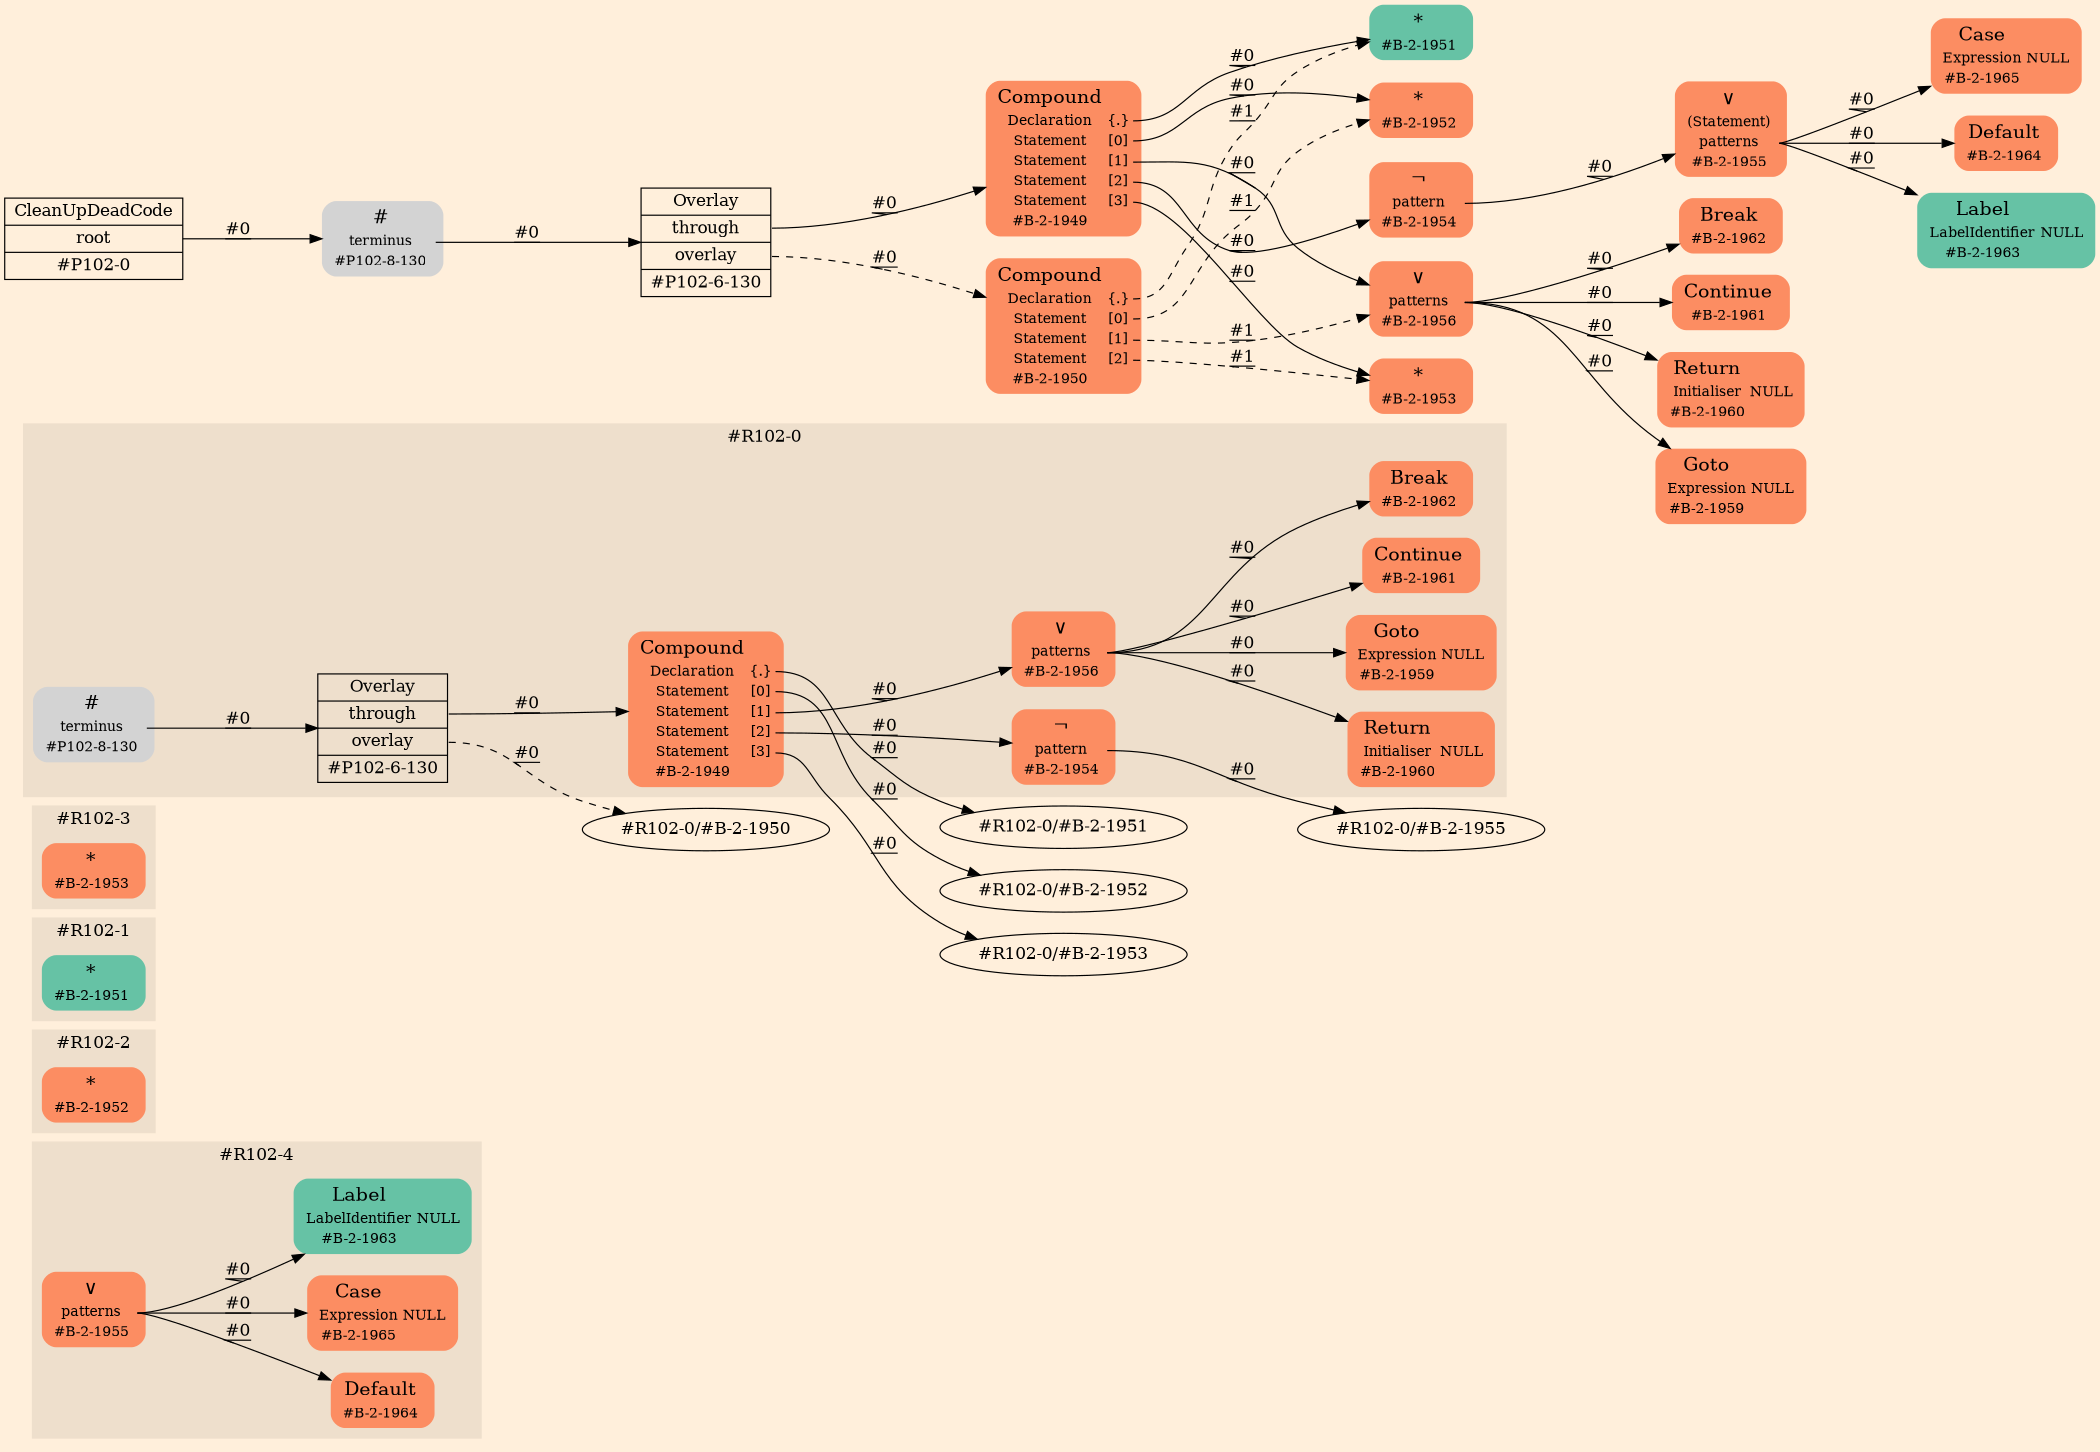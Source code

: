 digraph Inferno {
graph [
rankdir = "LR"
ranksep = 1.0
size = "14,20"
bgcolor = antiquewhite1
color = black
fontcolor = black
];
node [
];
subgraph "cluster#R102-4" {
label = "#R102-4"
style = "filled"
color = antiquewhite2
"#R102-4/#B-2-1963" [
shape = "plaintext"
fillcolor = "/set28/1"
label = <<TABLE BORDER="0" CELLBORDER="0" CELLSPACING="0">
 <TR>
  <TD><FONT POINT-SIZE="16.0">Label</FONT></TD>
  <TD></TD>
 </TR>
 <TR>
  <TD>LabelIdentifier</TD>
  <TD PORT="port0">NULL</TD>
 </TR>
 <TR>
  <TD>#B-2-1963</TD>
  <TD PORT="port1"></TD>
 </TR>
</TABLE>>
style = "rounded,filled"
fontsize = "12"
];
"#R102-4/#B-2-1964" [
shape = "plaintext"
fillcolor = "/set28/2"
label = <<TABLE BORDER="0" CELLBORDER="0" CELLSPACING="0">
 <TR>
  <TD><FONT POINT-SIZE="16.0">Default</FONT></TD>
  <TD></TD>
 </TR>
 <TR>
  <TD>#B-2-1964</TD>
  <TD PORT="port0"></TD>
 </TR>
</TABLE>>
style = "rounded,filled"
fontsize = "12"
];
"#R102-4/#B-2-1955" [
shape = "plaintext"
fillcolor = "/set28/2"
label = <<TABLE BORDER="0" CELLBORDER="0" CELLSPACING="0">
 <TR>
  <TD><FONT POINT-SIZE="16.0">∨</FONT></TD>
  <TD></TD>
 </TR>
 <TR>
  <TD>patterns</TD>
  <TD PORT="port0"></TD>
 </TR>
 <TR>
  <TD>#B-2-1955</TD>
  <TD PORT="port1"></TD>
 </TR>
</TABLE>>
style = "rounded,filled"
fontsize = "12"
];
"#R102-4/#B-2-1965" [
shape = "plaintext"
fillcolor = "/set28/2"
label = <<TABLE BORDER="0" CELLBORDER="0" CELLSPACING="0">
 <TR>
  <TD><FONT POINT-SIZE="16.0">Case</FONT></TD>
  <TD></TD>
 </TR>
 <TR>
  <TD>Expression</TD>
  <TD PORT="port0">NULL</TD>
 </TR>
 <TR>
  <TD>#B-2-1965</TD>
  <TD PORT="port1"></TD>
 </TR>
</TABLE>>
style = "rounded,filled"
fontsize = "12"
];
}
"#R102-4/#B-2-1955":port0 -> "#R102-4/#B-2-1965" [style="solid"
label = "#0"
decorate = true
color = black
fontcolor = black
];
"#R102-4/#B-2-1955":port0 -> "#R102-4/#B-2-1964" [style="solid"
label = "#0"
decorate = true
color = black
fontcolor = black
];
"#R102-4/#B-2-1955":port0 -> "#R102-4/#B-2-1963" [style="solid"
label = "#0"
decorate = true
color = black
fontcolor = black
];
subgraph "cluster#R102-2" {
label = "#R102-2"
style = "filled"
color = antiquewhite2
"#R102-2/#B-2-1952" [
shape = "plaintext"
fillcolor = "/set28/2"
label = <<TABLE BORDER="0" CELLBORDER="0" CELLSPACING="0">
 <TR>
  <TD><FONT POINT-SIZE="16.0">*</FONT></TD>
  <TD></TD>
 </TR>
 <TR>
  <TD>#B-2-1952</TD>
  <TD PORT="port0"></TD>
 </TR>
</TABLE>>
style = "rounded,filled"
fontsize = "12"
];
}
subgraph "cluster#R102-1" {
label = "#R102-1"
style = "filled"
color = antiquewhite2
"#R102-1/#B-2-1951" [
shape = "plaintext"
fillcolor = "/set28/1"
label = <<TABLE BORDER="0" CELLBORDER="0" CELLSPACING="0">
 <TR>
  <TD><FONT POINT-SIZE="16.0">*</FONT></TD>
  <TD></TD>
 </TR>
 <TR>
  <TD>#B-2-1951</TD>
  <TD PORT="port0"></TD>
 </TR>
</TABLE>>
style = "rounded,filled"
fontsize = "12"
];
}
subgraph "cluster#R102-3" {
label = "#R102-3"
style = "filled"
color = antiquewhite2
"#R102-3/#B-2-1953" [
shape = "plaintext"
fillcolor = "/set28/2"
label = <<TABLE BORDER="0" CELLBORDER="0" CELLSPACING="0">
 <TR>
  <TD><FONT POINT-SIZE="16.0">*</FONT></TD>
  <TD></TD>
 </TR>
 <TR>
  <TD>#B-2-1953</TD>
  <TD PORT="port0"></TD>
 </TR>
</TABLE>>
style = "rounded,filled"
fontsize = "12"
];
}
subgraph "cluster#R102-0" {
label = "#R102-0"
style = "filled"
color = antiquewhite2
"#R102-0/#B-2-1954" [
shape = "plaintext"
fillcolor = "/set28/2"
label = <<TABLE BORDER="0" CELLBORDER="0" CELLSPACING="0">
 <TR>
  <TD><FONT POINT-SIZE="16.0">¬</FONT></TD>
  <TD></TD>
 </TR>
 <TR>
  <TD>pattern</TD>
  <TD PORT="port0"></TD>
 </TR>
 <TR>
  <TD>#B-2-1954</TD>
  <TD PORT="port1"></TD>
 </TR>
</TABLE>>
style = "rounded,filled"
fontsize = "12"
];
"#R102-0/#B-2-1960" [
shape = "plaintext"
fillcolor = "/set28/2"
label = <<TABLE BORDER="0" CELLBORDER="0" CELLSPACING="0">
 <TR>
  <TD><FONT POINT-SIZE="16.0">Return</FONT></TD>
  <TD></TD>
 </TR>
 <TR>
  <TD>Initialiser</TD>
  <TD PORT="port0">NULL</TD>
 </TR>
 <TR>
  <TD>#B-2-1960</TD>
  <TD PORT="port1"></TD>
 </TR>
</TABLE>>
style = "rounded,filled"
fontsize = "12"
];
"#R102-0/#P102-6-130" [
shape = "record"
fillcolor = antiquewhite2
label = "<fixed> Overlay | <port0> through | <port1> overlay | <port2> #P102-6-130"
style = "filled"
fontsize = "14"
color = black
fontcolor = black
];
"#R102-0/#P102-8-130" [
shape = "plaintext"
label = <<TABLE BORDER="0" CELLBORDER="0" CELLSPACING="0">
 <TR>
  <TD><FONT POINT-SIZE="16.0">#</FONT></TD>
  <TD></TD>
 </TR>
 <TR>
  <TD>terminus</TD>
  <TD PORT="port0"></TD>
 </TR>
 <TR>
  <TD>#P102-8-130</TD>
  <TD PORT="port1"></TD>
 </TR>
</TABLE>>
style = "rounded,filled"
fontsize = "12"
];
"#R102-0/#B-2-1959" [
shape = "plaintext"
fillcolor = "/set28/2"
label = <<TABLE BORDER="0" CELLBORDER="0" CELLSPACING="0">
 <TR>
  <TD><FONT POINT-SIZE="16.0">Goto</FONT></TD>
  <TD></TD>
 </TR>
 <TR>
  <TD>Expression</TD>
  <TD PORT="port0">NULL</TD>
 </TR>
 <TR>
  <TD>#B-2-1959</TD>
  <TD PORT="port1"></TD>
 </TR>
</TABLE>>
style = "rounded,filled"
fontsize = "12"
];
"#R102-0/#B-2-1956" [
shape = "plaintext"
fillcolor = "/set28/2"
label = <<TABLE BORDER="0" CELLBORDER="0" CELLSPACING="0">
 <TR>
  <TD><FONT POINT-SIZE="16.0">∨</FONT></TD>
  <TD></TD>
 </TR>
 <TR>
  <TD>patterns</TD>
  <TD PORT="port0"></TD>
 </TR>
 <TR>
  <TD>#B-2-1956</TD>
  <TD PORT="port1"></TD>
 </TR>
</TABLE>>
style = "rounded,filled"
fontsize = "12"
];
"#R102-0/#B-2-1949" [
shape = "plaintext"
fillcolor = "/set28/2"
label = <<TABLE BORDER="0" CELLBORDER="0" CELLSPACING="0">
 <TR>
  <TD><FONT POINT-SIZE="16.0">Compound</FONT></TD>
  <TD></TD>
 </TR>
 <TR>
  <TD>Declaration</TD>
  <TD PORT="port0">{.}</TD>
 </TR>
 <TR>
  <TD>Statement</TD>
  <TD PORT="port1">[0]</TD>
 </TR>
 <TR>
  <TD>Statement</TD>
  <TD PORT="port2">[1]</TD>
 </TR>
 <TR>
  <TD>Statement</TD>
  <TD PORT="port3">[2]</TD>
 </TR>
 <TR>
  <TD>Statement</TD>
  <TD PORT="port4">[3]</TD>
 </TR>
 <TR>
  <TD>#B-2-1949</TD>
  <TD PORT="port5"></TD>
 </TR>
</TABLE>>
style = "rounded,filled"
fontsize = "12"
];
"#R102-0/#B-2-1961" [
shape = "plaintext"
fillcolor = "/set28/2"
label = <<TABLE BORDER="0" CELLBORDER="0" CELLSPACING="0">
 <TR>
  <TD><FONT POINT-SIZE="16.0">Continue</FONT></TD>
  <TD></TD>
 </TR>
 <TR>
  <TD>#B-2-1961</TD>
  <TD PORT="port0"></TD>
 </TR>
</TABLE>>
style = "rounded,filled"
fontsize = "12"
];
"#R102-0/#B-2-1962" [
shape = "plaintext"
fillcolor = "/set28/2"
label = <<TABLE BORDER="0" CELLBORDER="0" CELLSPACING="0">
 <TR>
  <TD><FONT POINT-SIZE="16.0">Break</FONT></TD>
  <TD></TD>
 </TR>
 <TR>
  <TD>#B-2-1962</TD>
  <TD PORT="port0"></TD>
 </TR>
</TABLE>>
style = "rounded,filled"
fontsize = "12"
];
}
"#R102-0/#B-2-1954":port0 -> "#R102-0/#B-2-1955" [style="solid"
label = "#0"
decorate = true
color = black
fontcolor = black
];
"#R102-0/#P102-6-130":port0 -> "#R102-0/#B-2-1949" [style="solid"
label = "#0"
decorate = true
color = black
fontcolor = black
];
"#R102-0/#P102-6-130":port1 -> "#R102-0/#B-2-1950" [style="dashed"
label = "#0"
decorate = true
color = black
fontcolor = black
];
"#R102-0/#P102-8-130":port0 -> "#R102-0/#P102-6-130" [style="solid"
label = "#0"
decorate = true
color = black
fontcolor = black
];
"#R102-0/#B-2-1956":port0 -> "#R102-0/#B-2-1962" [style="solid"
label = "#0"
decorate = true
color = black
fontcolor = black
];
"#R102-0/#B-2-1956":port0 -> "#R102-0/#B-2-1961" [style="solid"
label = "#0"
decorate = true
color = black
fontcolor = black
];
"#R102-0/#B-2-1956":port0 -> "#R102-0/#B-2-1960" [style="solid"
label = "#0"
decorate = true
color = black
fontcolor = black
];
"#R102-0/#B-2-1956":port0 -> "#R102-0/#B-2-1959" [style="solid"
label = "#0"
decorate = true
color = black
fontcolor = black
];
"#R102-0/#B-2-1949":port0 -> "#R102-0/#B-2-1951" [style="solid"
label = "#0"
decorate = true
color = black
fontcolor = black
];
"#R102-0/#B-2-1949":port1 -> "#R102-0/#B-2-1952" [style="solid"
label = "#0"
decorate = true
color = black
fontcolor = black
];
"#R102-0/#B-2-1949":port2 -> "#R102-0/#B-2-1956" [style="solid"
label = "#0"
decorate = true
color = black
fontcolor = black
];
"#R102-0/#B-2-1949":port3 -> "#R102-0/#B-2-1954" [style="solid"
label = "#0"
decorate = true
color = black
fontcolor = black
];
"#R102-0/#B-2-1949":port4 -> "#R102-0/#B-2-1953" [style="solid"
label = "#0"
decorate = true
color = black
fontcolor = black
];
"CR#P102-0" [
shape = "record"
fillcolor = antiquewhite1
label = "<fixed> CleanUpDeadCode | <port0> root | <port1> #P102-0"
style = "filled"
fontsize = "14"
color = black
fontcolor = black
];
"#P102-8-130" [
shape = "plaintext"
label = <<TABLE BORDER="0" CELLBORDER="0" CELLSPACING="0">
 <TR>
  <TD><FONT POINT-SIZE="16.0">#</FONT></TD>
  <TD></TD>
 </TR>
 <TR>
  <TD>terminus</TD>
  <TD PORT="port0"></TD>
 </TR>
 <TR>
  <TD>#P102-8-130</TD>
  <TD PORT="port1"></TD>
 </TR>
</TABLE>>
style = "rounded,filled"
fontsize = "12"
];
"#P102-6-130" [
shape = "record"
fillcolor = antiquewhite1
label = "<fixed> Overlay | <port0> through | <port1> overlay | <port2> #P102-6-130"
style = "filled"
fontsize = "14"
color = black
fontcolor = black
];
"#B-2-1949" [
shape = "plaintext"
fillcolor = "/set28/2"
label = <<TABLE BORDER="0" CELLBORDER="0" CELLSPACING="0">
 <TR>
  <TD><FONT POINT-SIZE="16.0">Compound</FONT></TD>
  <TD></TD>
 </TR>
 <TR>
  <TD>Declaration</TD>
  <TD PORT="port0">{.}</TD>
 </TR>
 <TR>
  <TD>Statement</TD>
  <TD PORT="port1">[0]</TD>
 </TR>
 <TR>
  <TD>Statement</TD>
  <TD PORT="port2">[1]</TD>
 </TR>
 <TR>
  <TD>Statement</TD>
  <TD PORT="port3">[2]</TD>
 </TR>
 <TR>
  <TD>Statement</TD>
  <TD PORT="port4">[3]</TD>
 </TR>
 <TR>
  <TD>#B-2-1949</TD>
  <TD PORT="port5"></TD>
 </TR>
</TABLE>>
style = "rounded,filled"
fontsize = "12"
];
"#B-2-1951" [
shape = "plaintext"
fillcolor = "/set28/1"
label = <<TABLE BORDER="0" CELLBORDER="0" CELLSPACING="0">
 <TR>
  <TD><FONT POINT-SIZE="16.0">*</FONT></TD>
  <TD></TD>
 </TR>
 <TR>
  <TD>#B-2-1951</TD>
  <TD PORT="port0"></TD>
 </TR>
</TABLE>>
style = "rounded,filled"
fontsize = "12"
];
"#B-2-1952" [
shape = "plaintext"
fillcolor = "/set28/2"
label = <<TABLE BORDER="0" CELLBORDER="0" CELLSPACING="0">
 <TR>
  <TD><FONT POINT-SIZE="16.0">*</FONT></TD>
  <TD></TD>
 </TR>
 <TR>
  <TD>#B-2-1952</TD>
  <TD PORT="port0"></TD>
 </TR>
</TABLE>>
style = "rounded,filled"
fontsize = "12"
];
"#B-2-1956" [
shape = "plaintext"
fillcolor = "/set28/2"
label = <<TABLE BORDER="0" CELLBORDER="0" CELLSPACING="0">
 <TR>
  <TD><FONT POINT-SIZE="16.0">∨</FONT></TD>
  <TD></TD>
 </TR>
 <TR>
  <TD>patterns</TD>
  <TD PORT="port0"></TD>
 </TR>
 <TR>
  <TD>#B-2-1956</TD>
  <TD PORT="port1"></TD>
 </TR>
</TABLE>>
style = "rounded,filled"
fontsize = "12"
];
"#B-2-1962" [
shape = "plaintext"
fillcolor = "/set28/2"
label = <<TABLE BORDER="0" CELLBORDER="0" CELLSPACING="0">
 <TR>
  <TD><FONT POINT-SIZE="16.0">Break</FONT></TD>
  <TD></TD>
 </TR>
 <TR>
  <TD>#B-2-1962</TD>
  <TD PORT="port0"></TD>
 </TR>
</TABLE>>
style = "rounded,filled"
fontsize = "12"
];
"#B-2-1961" [
shape = "plaintext"
fillcolor = "/set28/2"
label = <<TABLE BORDER="0" CELLBORDER="0" CELLSPACING="0">
 <TR>
  <TD><FONT POINT-SIZE="16.0">Continue</FONT></TD>
  <TD></TD>
 </TR>
 <TR>
  <TD>#B-2-1961</TD>
  <TD PORT="port0"></TD>
 </TR>
</TABLE>>
style = "rounded,filled"
fontsize = "12"
];
"#B-2-1960" [
shape = "plaintext"
fillcolor = "/set28/2"
label = <<TABLE BORDER="0" CELLBORDER="0" CELLSPACING="0">
 <TR>
  <TD><FONT POINT-SIZE="16.0">Return</FONT></TD>
  <TD></TD>
 </TR>
 <TR>
  <TD>Initialiser</TD>
  <TD PORT="port0">NULL</TD>
 </TR>
 <TR>
  <TD>#B-2-1960</TD>
  <TD PORT="port1"></TD>
 </TR>
</TABLE>>
style = "rounded,filled"
fontsize = "12"
];
"#B-2-1959" [
shape = "plaintext"
fillcolor = "/set28/2"
label = <<TABLE BORDER="0" CELLBORDER="0" CELLSPACING="0">
 <TR>
  <TD><FONT POINT-SIZE="16.0">Goto</FONT></TD>
  <TD></TD>
 </TR>
 <TR>
  <TD>Expression</TD>
  <TD PORT="port0">NULL</TD>
 </TR>
 <TR>
  <TD>#B-2-1959</TD>
  <TD PORT="port1"></TD>
 </TR>
</TABLE>>
style = "rounded,filled"
fontsize = "12"
];
"#B-2-1954" [
shape = "plaintext"
fillcolor = "/set28/2"
label = <<TABLE BORDER="0" CELLBORDER="0" CELLSPACING="0">
 <TR>
  <TD><FONT POINT-SIZE="16.0">¬</FONT></TD>
  <TD></TD>
 </TR>
 <TR>
  <TD>pattern</TD>
  <TD PORT="port0"></TD>
 </TR>
 <TR>
  <TD>#B-2-1954</TD>
  <TD PORT="port1"></TD>
 </TR>
</TABLE>>
style = "rounded,filled"
fontsize = "12"
];
"#B-2-1955" [
shape = "plaintext"
fillcolor = "/set28/2"
label = <<TABLE BORDER="0" CELLBORDER="0" CELLSPACING="0">
 <TR>
  <TD><FONT POINT-SIZE="16.0">∨</FONT></TD>
  <TD></TD>
 </TR>
 <TR>
  <TD>(Statement)</TD>
  <TD PORT="port0"></TD>
 </TR>
 <TR>
  <TD>patterns</TD>
  <TD PORT="port1"></TD>
 </TR>
 <TR>
  <TD>#B-2-1955</TD>
  <TD PORT="port2"></TD>
 </TR>
</TABLE>>
style = "rounded,filled"
fontsize = "12"
];
"#B-2-1965" [
shape = "plaintext"
fillcolor = "/set28/2"
label = <<TABLE BORDER="0" CELLBORDER="0" CELLSPACING="0">
 <TR>
  <TD><FONT POINT-SIZE="16.0">Case</FONT></TD>
  <TD></TD>
 </TR>
 <TR>
  <TD>Expression</TD>
  <TD PORT="port0">NULL</TD>
 </TR>
 <TR>
  <TD>#B-2-1965</TD>
  <TD PORT="port1"></TD>
 </TR>
</TABLE>>
style = "rounded,filled"
fontsize = "12"
];
"#B-2-1964" [
shape = "plaintext"
fillcolor = "/set28/2"
label = <<TABLE BORDER="0" CELLBORDER="0" CELLSPACING="0">
 <TR>
  <TD><FONT POINT-SIZE="16.0">Default</FONT></TD>
  <TD></TD>
 </TR>
 <TR>
  <TD>#B-2-1964</TD>
  <TD PORT="port0"></TD>
 </TR>
</TABLE>>
style = "rounded,filled"
fontsize = "12"
];
"#B-2-1963" [
shape = "plaintext"
fillcolor = "/set28/1"
label = <<TABLE BORDER="0" CELLBORDER="0" CELLSPACING="0">
 <TR>
  <TD><FONT POINT-SIZE="16.0">Label</FONT></TD>
  <TD></TD>
 </TR>
 <TR>
  <TD>LabelIdentifier</TD>
  <TD PORT="port0">NULL</TD>
 </TR>
 <TR>
  <TD>#B-2-1963</TD>
  <TD PORT="port1"></TD>
 </TR>
</TABLE>>
style = "rounded,filled"
fontsize = "12"
];
"#B-2-1953" [
shape = "plaintext"
fillcolor = "/set28/2"
label = <<TABLE BORDER="0" CELLBORDER="0" CELLSPACING="0">
 <TR>
  <TD><FONT POINT-SIZE="16.0">*</FONT></TD>
  <TD></TD>
 </TR>
 <TR>
  <TD>#B-2-1953</TD>
  <TD PORT="port0"></TD>
 </TR>
</TABLE>>
style = "rounded,filled"
fontsize = "12"
];
"#B-2-1950" [
shape = "plaintext"
fillcolor = "/set28/2"
label = <<TABLE BORDER="0" CELLBORDER="0" CELLSPACING="0">
 <TR>
  <TD><FONT POINT-SIZE="16.0">Compound</FONT></TD>
  <TD></TD>
 </TR>
 <TR>
  <TD>Declaration</TD>
  <TD PORT="port0">{.}</TD>
 </TR>
 <TR>
  <TD>Statement</TD>
  <TD PORT="port1">[0]</TD>
 </TR>
 <TR>
  <TD>Statement</TD>
  <TD PORT="port2">[1]</TD>
 </TR>
 <TR>
  <TD>Statement</TD>
  <TD PORT="port3">[2]</TD>
 </TR>
 <TR>
  <TD>#B-2-1950</TD>
  <TD PORT="port4"></TD>
 </TR>
</TABLE>>
style = "rounded,filled"
fontsize = "12"
];
"CR#P102-0":port0 -> "#P102-8-130" [style="solid"
label = "#0"
decorate = true
color = black
fontcolor = black
];
"#P102-8-130":port0 -> "#P102-6-130" [style="solid"
label = "#0"
decorate = true
color = black
fontcolor = black
];
"#P102-6-130":port0 -> "#B-2-1949" [style="solid"
label = "#0"
decorate = true
color = black
fontcolor = black
];
"#P102-6-130":port1 -> "#B-2-1950" [style="dashed"
label = "#0"
decorate = true
color = black
fontcolor = black
];
"#B-2-1949":port0 -> "#B-2-1951" [style="solid"
label = "#0"
decorate = true
color = black
fontcolor = black
];
"#B-2-1949":port1 -> "#B-2-1952" [style="solid"
label = "#0"
decorate = true
color = black
fontcolor = black
];
"#B-2-1949":port2 -> "#B-2-1956" [style="solid"
label = "#0"
decorate = true
color = black
fontcolor = black
];
"#B-2-1949":port3 -> "#B-2-1954" [style="solid"
label = "#0"
decorate = true
color = black
fontcolor = black
];
"#B-2-1949":port4 -> "#B-2-1953" [style="solid"
label = "#0"
decorate = true
color = black
fontcolor = black
];
"#B-2-1956":port0 -> "#B-2-1962" [style="solid"
label = "#0"
decorate = true
color = black
fontcolor = black
];
"#B-2-1956":port0 -> "#B-2-1961" [style="solid"
label = "#0"
decorate = true
color = black
fontcolor = black
];
"#B-2-1956":port0 -> "#B-2-1960" [style="solid"
label = "#0"
decorate = true
color = black
fontcolor = black
];
"#B-2-1956":port0 -> "#B-2-1959" [style="solid"
label = "#0"
decorate = true
color = black
fontcolor = black
];
"#B-2-1954":port0 -> "#B-2-1955" [style="solid"
label = "#0"
decorate = true
color = black
fontcolor = black
];
"#B-2-1955":port1 -> "#B-2-1965" [style="solid"
label = "#0"
decorate = true
color = black
fontcolor = black
];
"#B-2-1955":port1 -> "#B-2-1964" [style="solid"
label = "#0"
decorate = true
color = black
fontcolor = black
];
"#B-2-1955":port1 -> "#B-2-1963" [style="solid"
label = "#0"
decorate = true
color = black
fontcolor = black
];
"#B-2-1950":port0 -> "#B-2-1951" [style="dashed"
label = "#1"
decorate = true
color = black
fontcolor = black
];
"#B-2-1950":port1 -> "#B-2-1952" [style="dashed"
label = "#1"
decorate = true
color = black
fontcolor = black
];
"#B-2-1950":port2 -> "#B-2-1956" [style="dashed"
label = "#1"
decorate = true
color = black
fontcolor = black
];
"#B-2-1950":port3 -> "#B-2-1953" [style="dashed"
label = "#1"
decorate = true
color = black
fontcolor = black
];
}
